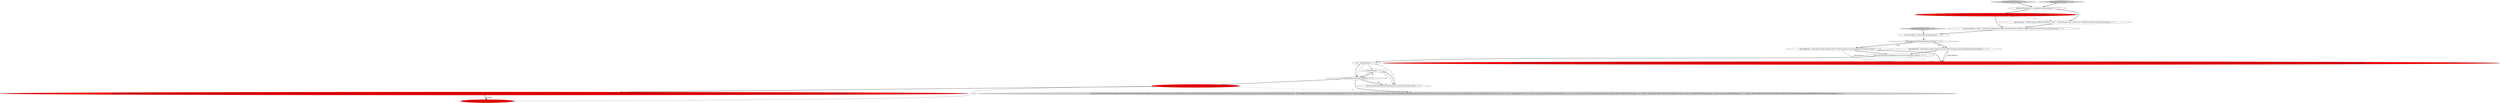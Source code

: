 digraph {
11 [style = filled, label = "NullHandling.replaceWithDefault()@@@7@@@['1', '1', '1']", fillcolor = white, shape = diamond image = "AAA0AAABBB1BBB"];
12 [style = filled, label = "int i = 0@@@18@@@['1', '0', '1']", fillcolor = white, shape = ellipse image = "AAA0AAABBB1BBB"];
1 [style = filled, label = "i++@@@20@@@['1', '0', '1']", fillcolor = white, shape = ellipse image = "AAA0AAABBB1BBB"];
7 [style = filled, label = "i < expectedResults.size()@@@19@@@['1', '0', '1']", fillcolor = white, shape = diamond image = "AAA0AAABBB1BBB"];
6 [style = filled, label = "Assert.assertEquals(expectedResults.size(),results.size())@@@17@@@['1', '0', '1']", fillcolor = white, shape = ellipse image = "AAA0AAABBB1BBB"];
18 [style = filled, label = "testQuantileOnInnerQuery['0', '0', '1']", fillcolor = lightgray, shape = diamond image = "AAA0AAABBB3BBB"];
2 [style = filled, label = "SqlLifecycle sqlLifecycle = getSqlLifecycle()@@@3@@@['1', '0', '1']", fillcolor = white, shape = ellipse image = "AAA0AAABBB1BBB"];
4 [style = filled, label = "expectedResults = ImmutableList.of(new Object((((edu.fdu.CPPDG.tinypdg.pe.ExpressionInfo@9d18b3)@@@13@@@['1', '1', '1']", fillcolor = white, shape = ellipse image = "AAA0AAABBB1BBB"];
10 [style = filled, label = "Query actual = Iterables.getOnlyElement(queryLogHook.getRecordedQueries())@@@23@@@['1', '0', '0']", fillcolor = red, shape = ellipse image = "AAA1AAABBB1BBB"];
13 [style = filled, label = "expectedResults = ImmutableList.of(new Object((((edu.fdu.CPPDG.tinypdg.pe.ExpressionInfo@9d18a6)@@@8@@@['1', '1', '1']", fillcolor = white, shape = ellipse image = "AAA0AAABBB1BBB"];
9 [style = filled, label = "Assert.assertArrayEquals(expectedResults.get(i),results.get(i))@@@21@@@['1', '0', '1']", fillcolor = white, shape = ellipse image = "AAA0AAABBB1BBB"];
16 [style = filled, label = "testQuery(\"SELECT AVG(x), APPROX_QUANTILE_FIXED_BUCKETS(x, 0.98, 100, 0.0, 100.0)\" + \"FROM (SELECT dim2, SUM(m1) AS x FROM foo GROUP BY dim2)\",ImmutableList.of(GroupByQuery.builder().setDataSource(new QueryDataSource(GroupByQuery.builder().setDataSource(CalciteTests.DATASOURCE1).setInterval(new MultipleIntervalSegmentSpec(ImmutableList.of(Filtration.eternity()))).setGranularity(Granularities.ALL).setDimensions(new DefaultDimensionSpec(\"dim2\",\"d0\")).setAggregatorSpecs(ImmutableList.of(new DoubleSumAggregatorFactory(\"a0\",\"m1\"))).setContext(QUERY_CONTEXT_DEFAULT).build())).setInterval(new MultipleIntervalSegmentSpec(ImmutableList.of(Filtration.eternity()))).setGranularity(Granularities.ALL).setAggregatorSpecs(new DoubleSumAggregatorFactory(\"_a0:sum\",\"a0\"),new CountAggregatorFactory(\"_a0:count\"),new FixedBucketsHistogramAggregatorFactory(\"_a1:agg\",\"a0\",100,0,100.0d,FixedBucketsHistogram.OutlierHandlingMode.IGNORE,false)).setPostAggregatorSpecs(ImmutableList.of(new ArithmeticPostAggregator(\"_a0\",\"quotient\",ImmutableList.of(new FieldAccessPostAggregator(null,\"_a0:sum\"),new FieldAccessPostAggregator(null,\"_a0:count\"))),new QuantilePostAggregator(\"_a1\",\"_a1:agg\",0.98f))).setContext(QUERY_CONTEXT_DEFAULT).build()),expectedResults)@@@14@@@['0', '1', '0']", fillcolor = red, shape = ellipse image = "AAA1AAABBB2BBB"];
17 [style = filled, label = "testQuantileOnInnerQuery['0', '1', '0']", fillcolor = lightgray, shape = diamond image = "AAA0AAABBB2BBB"];
15 [style = filled, label = "final List<Object((> results = sqlLifecycle.runSimple(sql,QUERY_CONTEXT_DEFAULT,DEFAULT_PARAMETERS,AUTH_RESULT).toList()@@@5@@@['1', '0', '1']", fillcolor = white, shape = ellipse image = "AAA0AAABBB1BBB"];
8 [style = filled, label = "Query expected = GroupByQuery.builder().setDataSource(new QueryDataSource(GroupByQuery.builder().setDataSource(CalciteTests.DATASOURCE1).setInterval(new MultipleIntervalSegmentSpec(ImmutableList.of(Filtration.eternity()))).setGranularity(Granularities.ALL).setDimensions(new DefaultDimensionSpec(\"dim2\",\"d0\")).setAggregatorSpecs(ImmutableList.of(new DoubleSumAggregatorFactory(\"a0\",\"m1\"))).setContext(QUERY_CONTEXT_DEFAULT).build())).setInterval(new MultipleIntervalSegmentSpec(ImmutableList.of(Filtration.eternity()))).setGranularity(Granularities.ALL).setAggregatorSpecs(new DoubleSumAggregatorFactory(\"_a0:sum\",\"a0\"),new CountAggregatorFactory(\"_a0:count\"),new FixedBucketsHistogramAggregatorFactory(\"_a1:agg\",\"a0\",100,0,100.0d,FixedBucketsHistogram.OutlierHandlingMode.IGNORE,false)).setPostAggregatorSpecs(ImmutableList.of(new ArithmeticPostAggregator(\"_a0\",\"quotient\",ImmutableList.of(new FieldAccessPostAggregator(null,\"_a0:sum\"),new FieldAccessPostAggregator(null,\"_a0:count\"))),new QuantilePostAggregator(\"_a1\",\"_a1:agg\",0.98f))).setContext(QUERY_CONTEXT_DEFAULT).build()@@@24@@@['1', '0', '0']", fillcolor = red, shape = ellipse image = "AAA1AAABBB1BBB"];
19 [style = filled, label = "Assert.assertEquals(GroupByQuery.builder().setDataSource(new QueryDataSource(GroupByQuery.builder().setDataSource(CalciteTests.DATASOURCE1).setInterval(new MultipleIntervalSegmentSpec(ImmutableList.of(Filtration.eternity()))).setGranularity(Granularities.ALL).setDimensions(new DefaultDimensionSpec(\"dim2\",\"d0\")).setAggregatorSpecs(ImmutableList.of(new DoubleSumAggregatorFactory(\"a0\",\"m1\"))).setContext(QUERY_CONTEXT_DEFAULT).build())).setInterval(new MultipleIntervalSegmentSpec(ImmutableList.of(Filtration.eternity()))).setGranularity(Granularities.ALL).setAggregatorSpecs(new DoubleSumAggregatorFactory(\"_a0:sum\",\"a0\"),new CountAggregatorFactory(\"_a0:count\"),new ApproximateHistogramAggregatorFactory(\"_a1:agg\",\"a0\",null,null,null,null,false)).setPostAggregatorSpecs(ImmutableList.of(new ArithmeticPostAggregator(\"_a0\",\"quotient\",ImmutableList.of(new FieldAccessPostAggregator(null,\"_a0:sum\"),new FieldAccessPostAggregator(null,\"_a0:count\"))),new QuantilePostAggregator(\"_a1\",\"_a1:agg\",0.98f))).setContext(QUERY_CONTEXT_DEFAULT).build(),Iterables.getOnlyElement(queryLogHook.getRecordedQueries()))@@@23@@@['0', '0', '1']", fillcolor = lightgray, shape = ellipse image = "AAA0AAABBB3BBB"];
3 [style = filled, label = "final String sql = \"SELECT AVG(x), APPROX_QUANTILE_FIXED_BUCKETS(x, 0.98, 100, 0.0, 100.0)\" + \"FROM (SELECT dim2, SUM(m1) AS x FROM foo GROUP BY dim2)\"@@@4@@@['1', '0', '0']", fillcolor = red, shape = ellipse image = "AAA1AAABBB1BBB"];
5 [style = filled, label = "Assert.assertEquals(expected,actual)@@@25@@@['1', '0', '0']", fillcolor = red, shape = ellipse image = "AAA1AAABBB1BBB"];
20 [style = filled, label = "final String sql = \"SELECT AVG(x), APPROX_QUANTILE(x, 0.98)\" + \"FROM (SELECT dim2, SUM(m1) AS x FROM foo GROUP BY dim2)\"@@@4@@@['0', '0', '1']", fillcolor = white, shape = ellipse image = "AAA0AAABBB3BBB"];
14 [style = filled, label = "testQuantileOnInnerQuery['1', '0', '0']", fillcolor = lightgray, shape = diamond image = "AAA0AAABBB1BBB"];
0 [style = filled, label = "final List<Object((> expectedResults@@@6@@@['1', '1', '1']", fillcolor = white, shape = ellipse image = "AAA0AAABBB1BBB"];
12->9 [style = solid, label="i"];
2->20 [style = bold, label=""];
4->6 [style = bold, label=""];
7->10 [style = bold, label=""];
10->19 [style = dashed, label="0"];
1->9 [style = solid, label="i"];
2->3 [style = bold, label=""];
11->4 [style = bold, label=""];
0->11 [style = bold, label=""];
3->15 [style = bold, label=""];
10->5 [style = solid, label="actual"];
11->13 [style = dotted, label="true"];
7->9 [style = dotted, label="true"];
1->7 [style = solid, label="i"];
18->2 [style = bold, label=""];
1->7 [style = bold, label=""];
13->16 [style = bold, label=""];
12->7 [style = bold, label=""];
11->4 [style = dotted, label="false"];
7->9 [style = bold, label=""];
8->5 [style = solid, label="expected"];
6->16 [style = dashed, label="0"];
17->0 [style = bold, label=""];
10->8 [style = bold, label=""];
8->5 [style = bold, label=""];
15->0 [style = bold, label=""];
11->13 [style = bold, label=""];
3->20 [style = dashed, label="0"];
12->1 [style = solid, label="i"];
14->2 [style = bold, label=""];
13->6 [style = bold, label=""];
9->1 [style = bold, label=""];
7->1 [style = dotted, label="true"];
20->15 [style = bold, label=""];
7->19 [style = bold, label=""];
12->7 [style = solid, label="i"];
13->16 [style = solid, label="expectedResults"];
4->16 [style = bold, label=""];
4->16 [style = solid, label="expectedResults"];
6->12 [style = bold, label=""];
}
